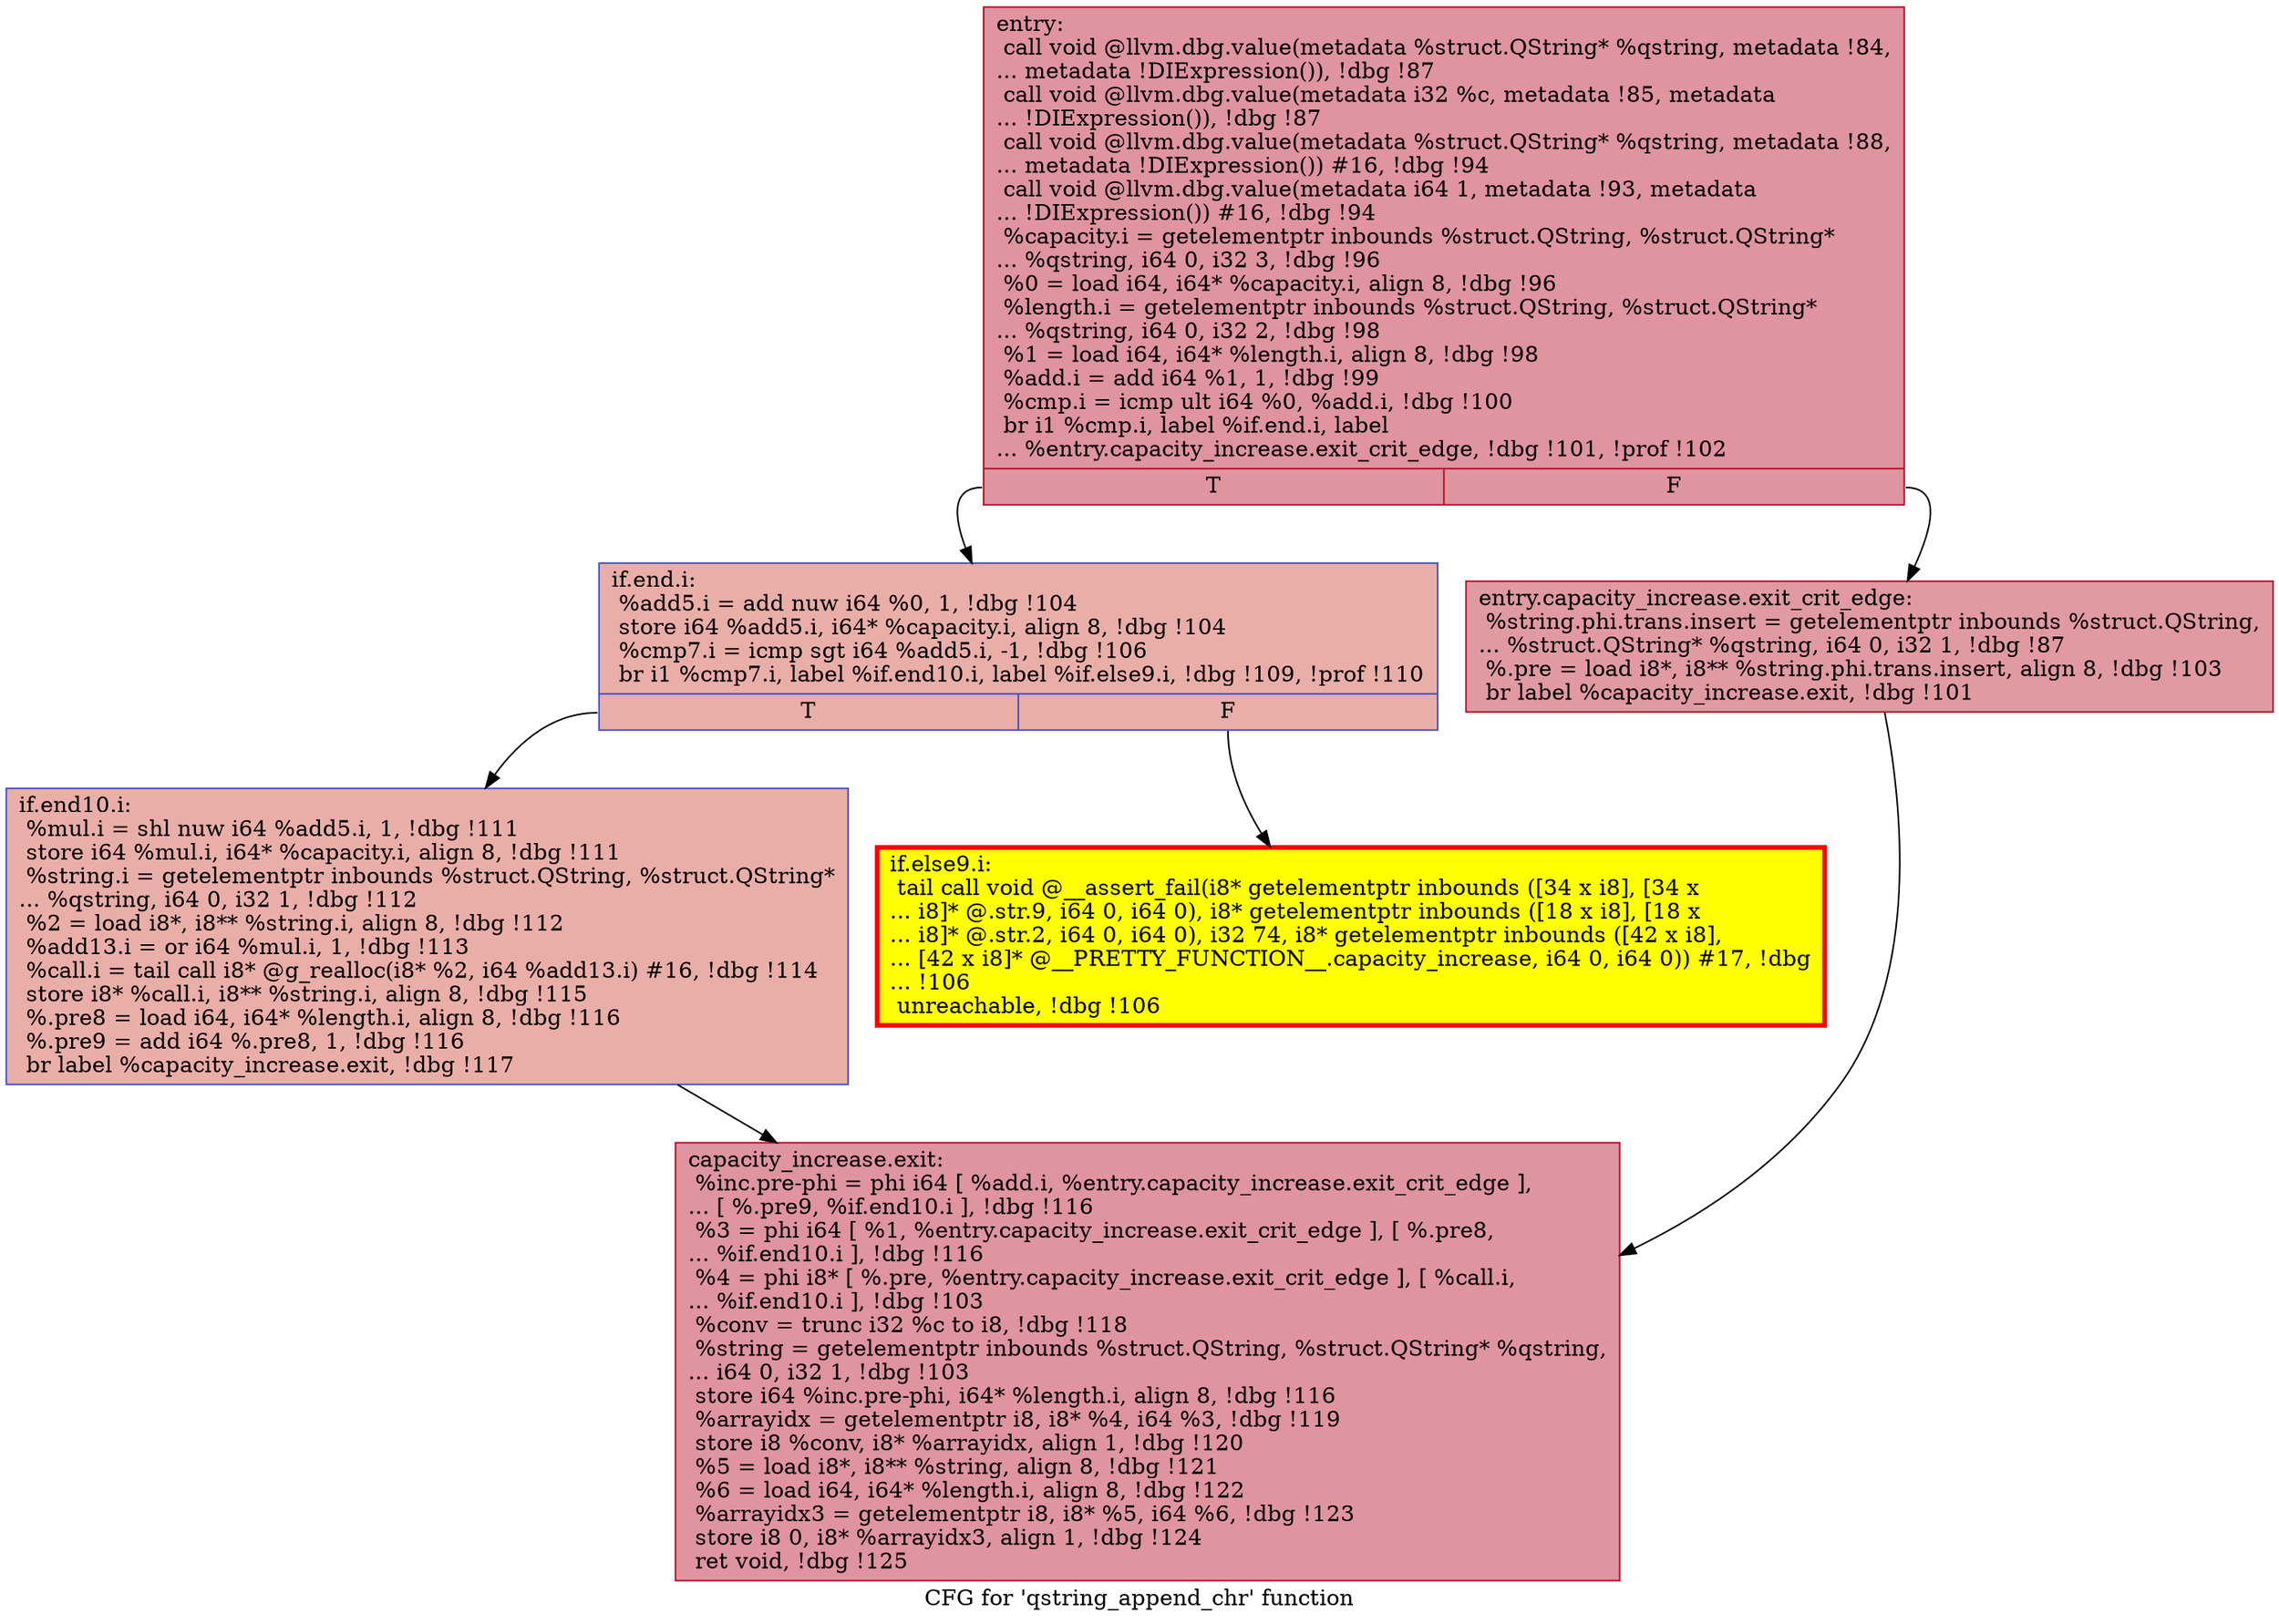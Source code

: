 digraph "CFG for 'qstring_append_chr' function" {
	label="CFG for 'qstring_append_chr' function";

	Node0x55e27f4ed6b0 [shape=record,color="#b70d28ff", style=filled, fillcolor="#b70d2870",label="{entry:\l  call void @llvm.dbg.value(metadata %struct.QString* %qstring, metadata !84,\l... metadata !DIExpression()), !dbg !87\l  call void @llvm.dbg.value(metadata i32 %c, metadata !85, metadata\l... !DIExpression()), !dbg !87\l  call void @llvm.dbg.value(metadata %struct.QString* %qstring, metadata !88,\l... metadata !DIExpression()) #16, !dbg !94\l  call void @llvm.dbg.value(metadata i64 1, metadata !93, metadata\l... !DIExpression()) #16, !dbg !94\l  %capacity.i = getelementptr inbounds %struct.QString, %struct.QString*\l... %qstring, i64 0, i32 3, !dbg !96\l  %0 = load i64, i64* %capacity.i, align 8, !dbg !96\l  %length.i = getelementptr inbounds %struct.QString, %struct.QString*\l... %qstring, i64 0, i32 2, !dbg !98\l  %1 = load i64, i64* %length.i, align 8, !dbg !98\l  %add.i = add i64 %1, 1, !dbg !99\l  %cmp.i = icmp ult i64 %0, %add.i, !dbg !100\l  br i1 %cmp.i, label %if.end.i, label\l... %entry.capacity_increase.exit_crit_edge, !dbg !101, !prof !102\l|{<s0>T|<s1>F}}"];
	Node0x55e27f4ed6b0:s0 -> Node0x55e27f610810;
	Node0x55e27f4ed6b0:s1 -> Node0x55e27f4ff1d0;
	Node0x55e27f4ff1d0 [shape=record,color="#b70d28ff", style=filled, fillcolor="#bb1b2c70",label="{entry.capacity_increase.exit_crit_edge:           \l  %string.phi.trans.insert = getelementptr inbounds %struct.QString,\l... %struct.QString* %qstring, i64 0, i32 1, !dbg !87\l  %.pre = load i8*, i8** %string.phi.trans.insert, align 8, !dbg !103\l  br label %capacity_increase.exit, !dbg !101\l}"];
	Node0x55e27f4ff1d0 -> Node0x55e27f4effb0;
	Node0x55e27f610810 [shape=record,color="#3d50c3ff", style=filled, fillcolor="#d0473d70",label="{if.end.i:                                         \l  %add5.i = add nuw i64 %0, 1, !dbg !104\l  store i64 %add5.i, i64* %capacity.i, align 8, !dbg !104\l  %cmp7.i = icmp sgt i64 %add5.i, -1, !dbg !106\l  br i1 %cmp7.i, label %if.end10.i, label %if.else9.i, !dbg !109, !prof !110\l|{<s0>T|<s1>F}}"];
	Node0x55e27f610810:s0 -> Node0x55e27f610e90;
	Node0x55e27f610810:s1 -> Node0x55e27f610cc0;
	Node0x55e27f610cc0 [shape=record,penwidth=3.0, style="filled", color="red", fillcolor="yellow",label="{if.else9.i:                                       \l  tail call void @__assert_fail(i8* getelementptr inbounds ([34 x i8], [34 x\l... i8]* @.str.9, i64 0, i64 0), i8* getelementptr inbounds ([18 x i8], [18 x\l... i8]* @.str.2, i64 0, i64 0), i32 74, i8* getelementptr inbounds ([42 x i8],\l... [42 x i8]* @__PRETTY_FUNCTION__.capacity_increase, i64 0, i64 0)) #17, !dbg\l... !106\l  unreachable, !dbg !106\l}"];
	Node0x55e27f610e90 [shape=record,color="#3d50c3ff", style=filled, fillcolor="#d0473d70",label="{if.end10.i:                                       \l  %mul.i = shl nuw i64 %add5.i, 1, !dbg !111\l  store i64 %mul.i, i64* %capacity.i, align 8, !dbg !111\l  %string.i = getelementptr inbounds %struct.QString, %struct.QString*\l... %qstring, i64 0, i32 1, !dbg !112\l  %2 = load i8*, i8** %string.i, align 8, !dbg !112\l  %add13.i = or i64 %mul.i, 1, !dbg !113\l  %call.i = tail call i8* @g_realloc(i8* %2, i64 %add13.i) #16, !dbg !114\l  store i8* %call.i, i8** %string.i, align 8, !dbg !115\l  %.pre8 = load i64, i64* %length.i, align 8, !dbg !116\l  %.pre9 = add i64 %.pre8, 1, !dbg !116\l  br label %capacity_increase.exit, !dbg !117\l}"];
	Node0x55e27f610e90 -> Node0x55e27f4effb0;
	Node0x55e27f4effb0 [shape=record,color="#b70d28ff", style=filled, fillcolor="#b70d2870",label="{capacity_increase.exit:                           \l  %inc.pre-phi = phi i64 [ %add.i, %entry.capacity_increase.exit_crit_edge ],\l... [ %.pre9, %if.end10.i ], !dbg !116\l  %3 = phi i64 [ %1, %entry.capacity_increase.exit_crit_edge ], [ %.pre8,\l... %if.end10.i ], !dbg !116\l  %4 = phi i8* [ %.pre, %entry.capacity_increase.exit_crit_edge ], [ %call.i,\l... %if.end10.i ], !dbg !103\l  %conv = trunc i32 %c to i8, !dbg !118\l  %string = getelementptr inbounds %struct.QString, %struct.QString* %qstring,\l... i64 0, i32 1, !dbg !103\l  store i64 %inc.pre-phi, i64* %length.i, align 8, !dbg !116\l  %arrayidx = getelementptr i8, i8* %4, i64 %3, !dbg !119\l  store i8 %conv, i8* %arrayidx, align 1, !dbg !120\l  %5 = load i8*, i8** %string, align 8, !dbg !121\l  %6 = load i64, i64* %length.i, align 8, !dbg !122\l  %arrayidx3 = getelementptr i8, i8* %5, i64 %6, !dbg !123\l  store i8 0, i8* %arrayidx3, align 1, !dbg !124\l  ret void, !dbg !125\l}"];
}
